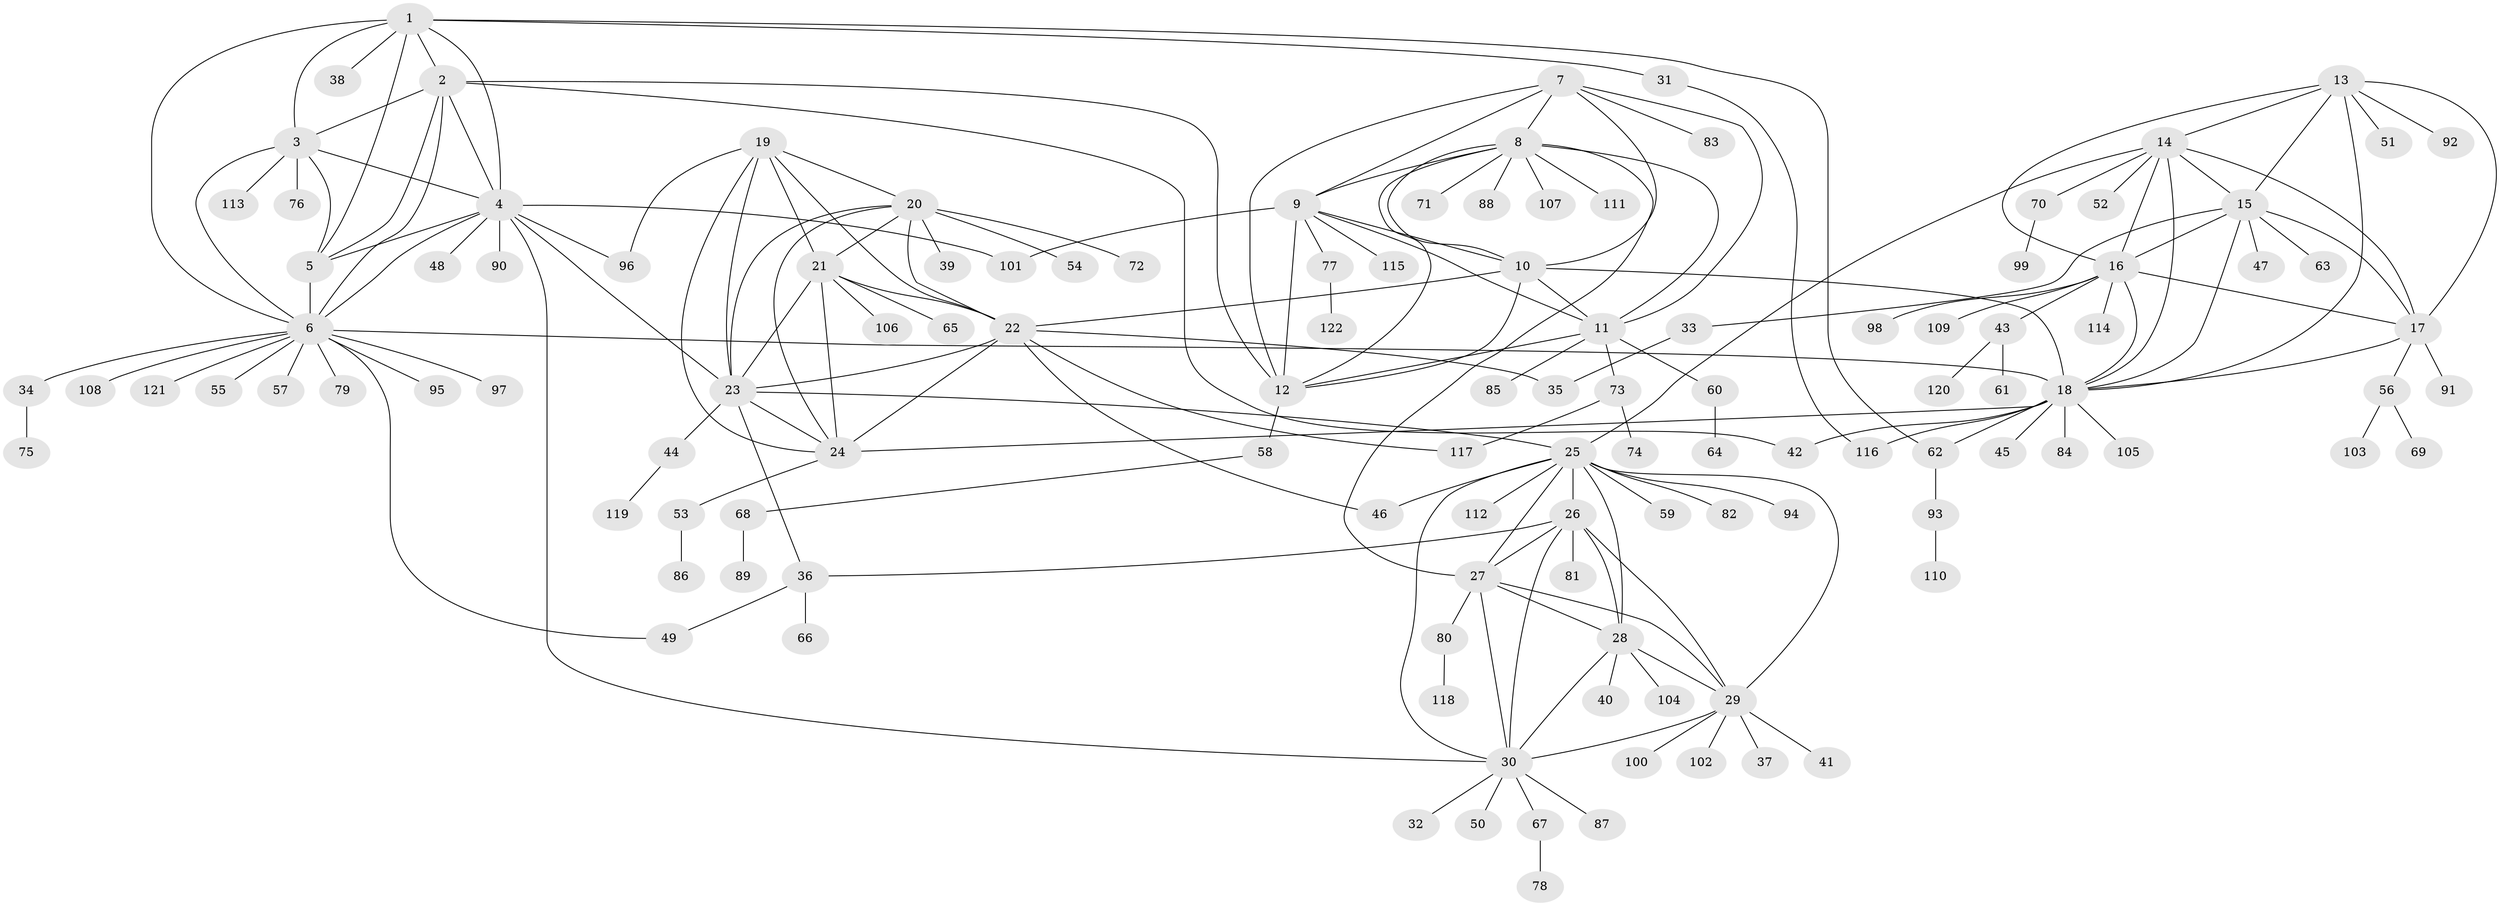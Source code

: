 // coarse degree distribution, {7: 0.07058823529411765, 6: 0.058823529411764705, 9: 0.011764705882352941, 13: 0.023529411764705882, 5: 0.03529411764705882, 8: 0.011764705882352941, 4: 0.023529411764705882, 20: 0.011764705882352941, 2: 0.16470588235294117, 1: 0.5764705882352941, 3: 0.011764705882352941}
// Generated by graph-tools (version 1.1) at 2025/19/03/04/25 18:19:40]
// undirected, 122 vertices, 187 edges
graph export_dot {
graph [start="1"]
  node [color=gray90,style=filled];
  1;
  2;
  3;
  4;
  5;
  6;
  7;
  8;
  9;
  10;
  11;
  12;
  13;
  14;
  15;
  16;
  17;
  18;
  19;
  20;
  21;
  22;
  23;
  24;
  25;
  26;
  27;
  28;
  29;
  30;
  31;
  32;
  33;
  34;
  35;
  36;
  37;
  38;
  39;
  40;
  41;
  42;
  43;
  44;
  45;
  46;
  47;
  48;
  49;
  50;
  51;
  52;
  53;
  54;
  55;
  56;
  57;
  58;
  59;
  60;
  61;
  62;
  63;
  64;
  65;
  66;
  67;
  68;
  69;
  70;
  71;
  72;
  73;
  74;
  75;
  76;
  77;
  78;
  79;
  80;
  81;
  82;
  83;
  84;
  85;
  86;
  87;
  88;
  89;
  90;
  91;
  92;
  93;
  94;
  95;
  96;
  97;
  98;
  99;
  100;
  101;
  102;
  103;
  104;
  105;
  106;
  107;
  108;
  109;
  110;
  111;
  112;
  113;
  114;
  115;
  116;
  117;
  118;
  119;
  120;
  121;
  122;
  1 -- 2;
  1 -- 3;
  1 -- 4;
  1 -- 5;
  1 -- 6;
  1 -- 31;
  1 -- 38;
  1 -- 62;
  2 -- 3;
  2 -- 4;
  2 -- 5;
  2 -- 6;
  2 -- 12;
  2 -- 42;
  3 -- 4;
  3 -- 5;
  3 -- 6;
  3 -- 76;
  3 -- 113;
  4 -- 5;
  4 -- 6;
  4 -- 23;
  4 -- 30;
  4 -- 48;
  4 -- 90;
  4 -- 96;
  4 -- 101;
  5 -- 6;
  6 -- 18;
  6 -- 34;
  6 -- 49;
  6 -- 55;
  6 -- 57;
  6 -- 79;
  6 -- 95;
  6 -- 97;
  6 -- 108;
  6 -- 121;
  7 -- 8;
  7 -- 9;
  7 -- 10;
  7 -- 11;
  7 -- 12;
  7 -- 83;
  8 -- 9;
  8 -- 10;
  8 -- 11;
  8 -- 12;
  8 -- 27;
  8 -- 71;
  8 -- 88;
  8 -- 107;
  8 -- 111;
  9 -- 10;
  9 -- 11;
  9 -- 12;
  9 -- 77;
  9 -- 101;
  9 -- 115;
  10 -- 11;
  10 -- 12;
  10 -- 18;
  10 -- 22;
  11 -- 12;
  11 -- 60;
  11 -- 73;
  11 -- 85;
  12 -- 58;
  13 -- 14;
  13 -- 15;
  13 -- 16;
  13 -- 17;
  13 -- 18;
  13 -- 51;
  13 -- 92;
  14 -- 15;
  14 -- 16;
  14 -- 17;
  14 -- 18;
  14 -- 25;
  14 -- 52;
  14 -- 70;
  15 -- 16;
  15 -- 17;
  15 -- 18;
  15 -- 33;
  15 -- 47;
  15 -- 63;
  16 -- 17;
  16 -- 18;
  16 -- 43;
  16 -- 98;
  16 -- 109;
  16 -- 114;
  17 -- 18;
  17 -- 56;
  17 -- 91;
  18 -- 24;
  18 -- 42;
  18 -- 45;
  18 -- 62;
  18 -- 84;
  18 -- 105;
  18 -- 116;
  19 -- 20;
  19 -- 21;
  19 -- 22;
  19 -- 23;
  19 -- 24;
  19 -- 96;
  20 -- 21;
  20 -- 22;
  20 -- 23;
  20 -- 24;
  20 -- 39;
  20 -- 54;
  20 -- 72;
  21 -- 22;
  21 -- 23;
  21 -- 24;
  21 -- 65;
  21 -- 106;
  22 -- 23;
  22 -- 24;
  22 -- 35;
  22 -- 46;
  22 -- 117;
  23 -- 24;
  23 -- 25;
  23 -- 36;
  23 -- 44;
  24 -- 53;
  25 -- 26;
  25 -- 27;
  25 -- 28;
  25 -- 29;
  25 -- 30;
  25 -- 46;
  25 -- 59;
  25 -- 82;
  25 -- 94;
  25 -- 112;
  26 -- 27;
  26 -- 28;
  26 -- 29;
  26 -- 30;
  26 -- 36;
  26 -- 81;
  27 -- 28;
  27 -- 29;
  27 -- 30;
  27 -- 80;
  28 -- 29;
  28 -- 30;
  28 -- 40;
  28 -- 104;
  29 -- 30;
  29 -- 37;
  29 -- 41;
  29 -- 100;
  29 -- 102;
  30 -- 32;
  30 -- 50;
  30 -- 67;
  30 -- 87;
  31 -- 116;
  33 -- 35;
  34 -- 75;
  36 -- 49;
  36 -- 66;
  43 -- 61;
  43 -- 120;
  44 -- 119;
  53 -- 86;
  56 -- 69;
  56 -- 103;
  58 -- 68;
  60 -- 64;
  62 -- 93;
  67 -- 78;
  68 -- 89;
  70 -- 99;
  73 -- 74;
  73 -- 117;
  77 -- 122;
  80 -- 118;
  93 -- 110;
}
